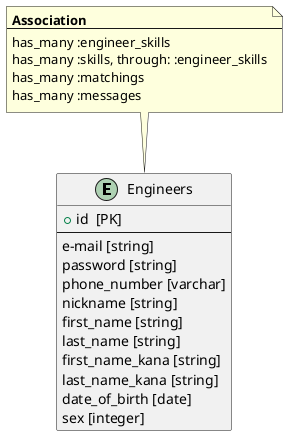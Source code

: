 @startuml engineer

entity "Engineers" as engineer {
  +id  [PK]
  --
  e-mail [string]
  password [string]
  phone_number [varchar]
  nickname [string]
  first_name [string]
  last_name [string]
  first_name_kana [string]
  last_name_kana [string]
  date_of_birth [date]
  sex [integer]
}

note top
  **Association**
  --
  has_many :engineer_skills
  has_many :skills, through: :engineer_skills
  has_many :matchings
  has_many :messages
end note

@enduml